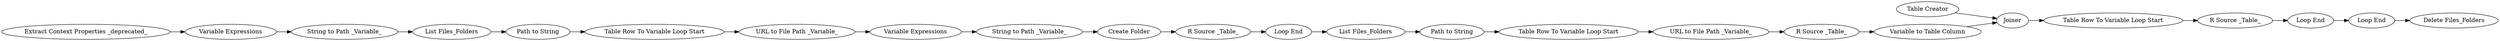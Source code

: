 digraph {
	262 -> 263
	246 -> 258
	214 -> 242
	256 -> 254
	258 -> 259
	264 -> 106
	99 -> 109
	248 -> 251
	109 -> 111
	106 -> 109
	254 -> 246
	111 -> 107
	251 -> 266
	92 -> 267
	263 -> 265
	103 -> 92
	107 -> 103
	265 -> 264
	266 -> 256
	249 -> 248
	244 -> 243
	243 -> 249
	259 -> 262
	242 -> 244
	242 [label="Variable Expressions"]
	246 [label="R Source _Table_"]
	263 [label="Table Row To Variable Loop Start"]
	103 [label="Loop End"]
	259 [label="List Files_Folders"]
	254 [label="Create Folder"]
	256 [label="String to Path _Variable_"]
	92 [label="Loop End"]
	109 [label=Joiner]
	214 [label="Extract Context Properties _deprecated_"]
	265 [label="URL to File Path _Variable_"]
	251 [label="URL to File Path _Variable_"]
	262 [label="Path to String"]
	244 [label="String to Path _Variable_"]
	243 [label="List Files_Folders"]
	266 [label="Variable Expressions"]
	106 [label="Variable to Table Column"]
	107 [label="R Source _Table_"]
	99 [label="Table Creator"]
	248 [label="Table Row To Variable Loop Start"]
	264 [label="R Source _Table_"]
	267 [label="Delete Files_Folders"]
	258 [label="Loop End"]
	249 [label="Path to String"]
	111 [label="Table Row To Variable Loop Start"]
	rankdir=LR
}
